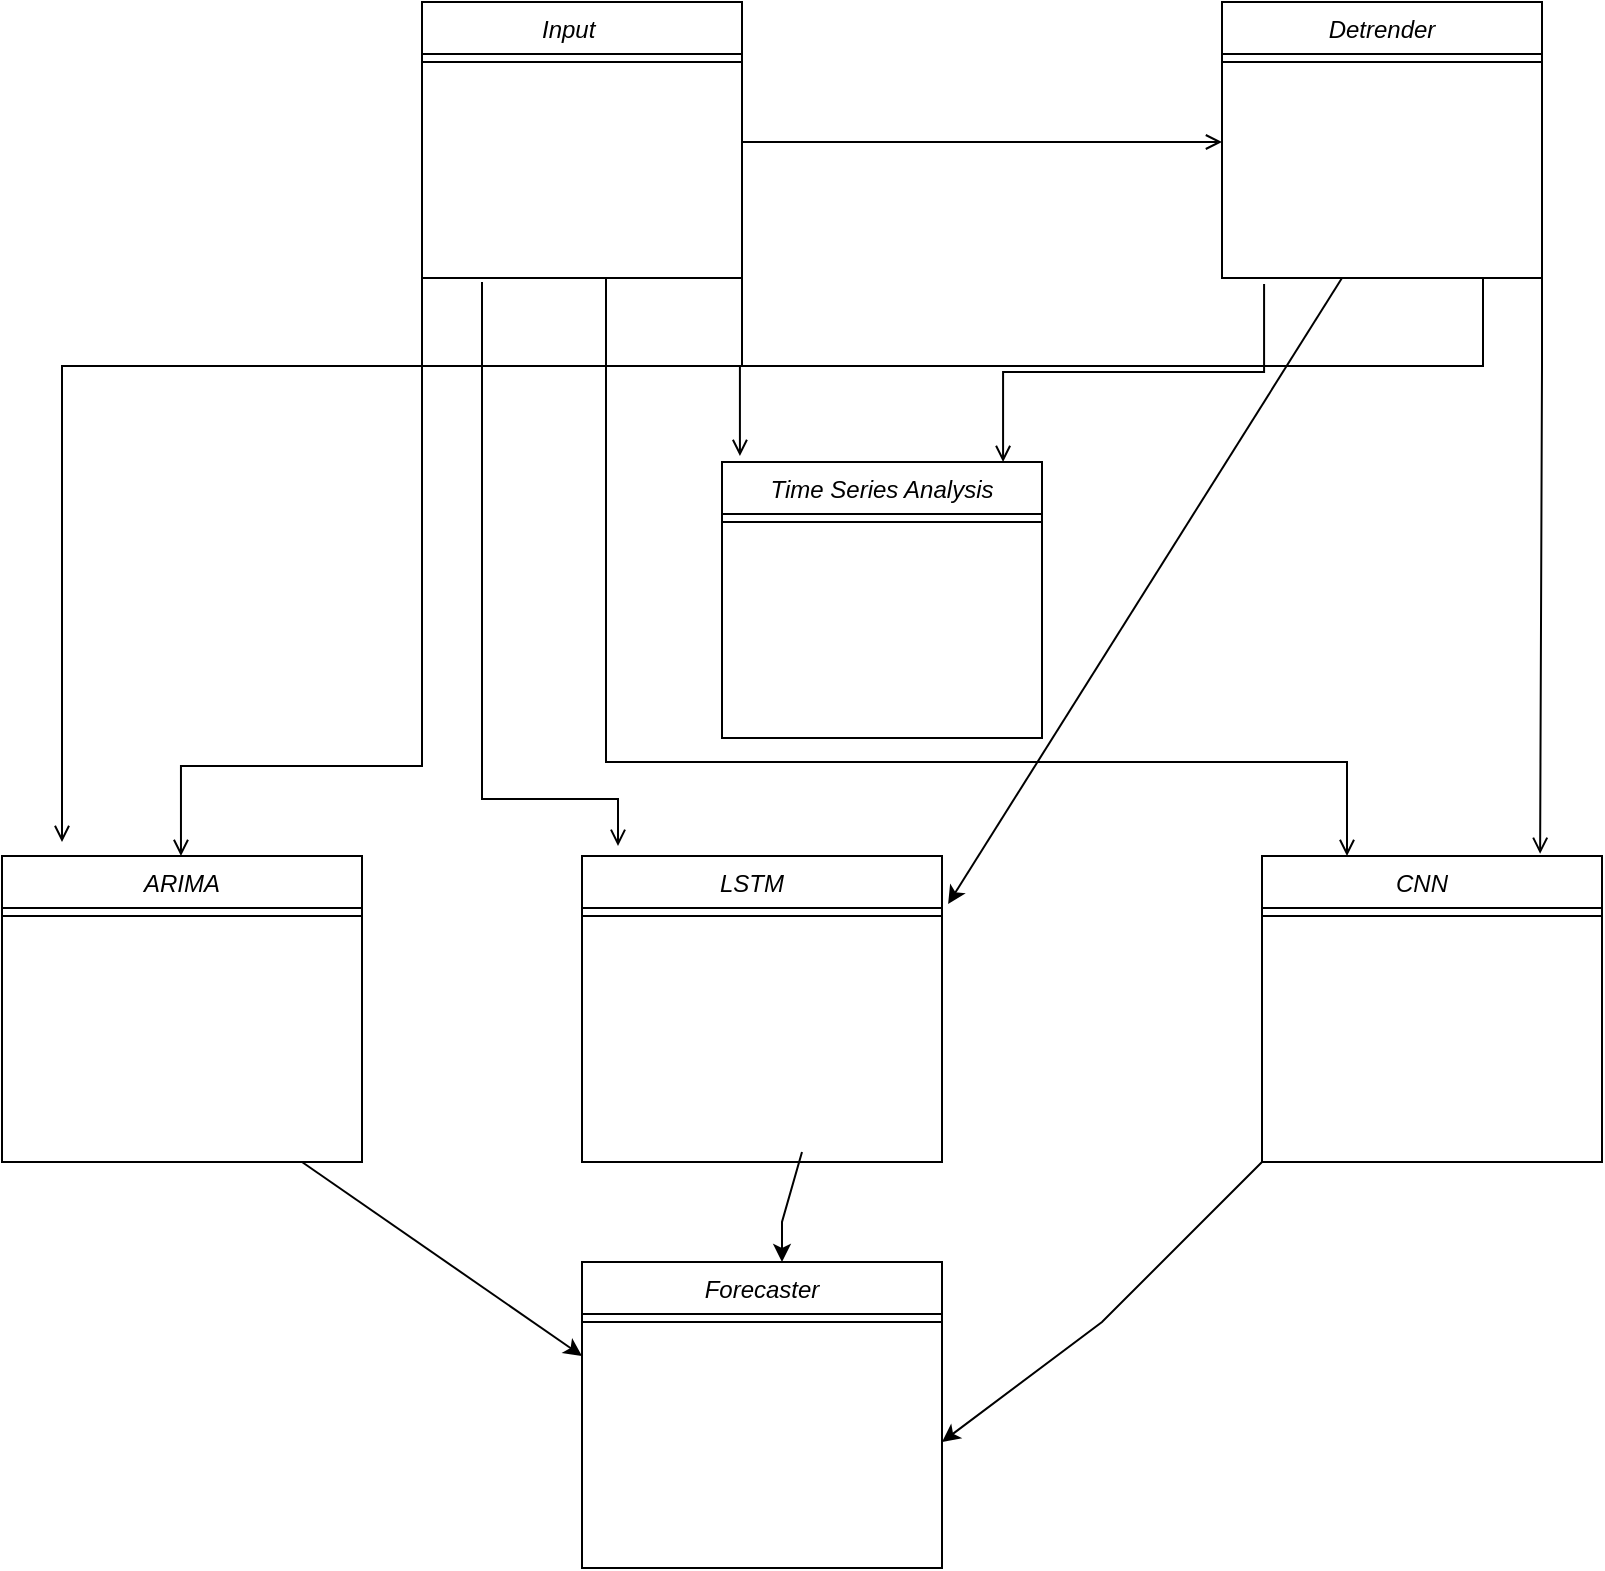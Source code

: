 <mxfile version="15.9.1" type="device"><diagram id="C5RBs43oDa-KdzZeNtuy" name="Page-1"><mxGraphModel dx="2249" dy="759" grid="1" gridSize="10" guides="1" tooltips="1" connect="1" arrows="1" fold="1" page="1" pageScale="1" pageWidth="827" pageHeight="1169" math="0" shadow="0"><root><mxCell id="WIyWlLk6GJQsqaUBKTNV-0"/><mxCell id="WIyWlLk6GJQsqaUBKTNV-1" parent="WIyWlLk6GJQsqaUBKTNV-0"/><mxCell id="zkfFHV4jXpPFQw0GAbJ--0" value="Input    &#xA;" style="swimlane;fontStyle=2;align=center;verticalAlign=top;childLayout=stackLayout;horizontal=1;startSize=26;horizontalStack=0;resizeParent=1;resizeLast=0;collapsible=1;marginBottom=0;rounded=0;shadow=0;strokeWidth=1;" parent="WIyWlLk6GJQsqaUBKTNV-1" vertex="1"><mxGeometry x="180" y="20" width="160" height="138" as="geometry"><mxRectangle x="230" y="140" width="160" height="26" as="alternateBounds"/></mxGeometry></mxCell><mxCell id="zkfFHV4jXpPFQw0GAbJ--4" value="" style="line;html=1;strokeWidth=1;align=left;verticalAlign=middle;spacingTop=-1;spacingLeft=3;spacingRight=3;rotatable=0;labelPosition=right;points=[];portConstraint=eastwest;" parent="zkfFHV4jXpPFQw0GAbJ--0" vertex="1"><mxGeometry y="26" width="160" height="8" as="geometry"/></mxCell><mxCell id="zkfFHV4jXpPFQw0GAbJ--26" value="" style="endArrow=open;shadow=0;strokeWidth=1;rounded=0;endFill=1;edgeStyle=elbowEdgeStyle;elbow=vertical;entryX=0;entryY=0.5;entryDx=0;entryDy=0;" parent="WIyWlLk6GJQsqaUBKTNV-1" source="zkfFHV4jXpPFQw0GAbJ--0" target="_-tSJKi2mEMn3MIQsIGv-0" edge="1"><mxGeometry x="0.5" y="41" relative="1" as="geometry"><mxPoint x="380" y="192" as="sourcePoint"/><mxPoint x="500" y="140" as="targetPoint"/><mxPoint x="-40" y="32" as="offset"/><Array as="points"><mxPoint x="440" y="90"/><mxPoint x="500" y="150"/><mxPoint x="410" y="150"/></Array></mxGeometry></mxCell><mxCell id="_-tSJKi2mEMn3MIQsIGv-0" value="Detrender" style="swimlane;fontStyle=2;align=center;verticalAlign=top;childLayout=stackLayout;horizontal=1;startSize=26;horizontalStack=0;resizeParent=1;resizeLast=0;collapsible=1;marginBottom=0;rounded=0;shadow=0;strokeWidth=1;" vertex="1" parent="WIyWlLk6GJQsqaUBKTNV-1"><mxGeometry x="580" y="20" width="160" height="138" as="geometry"><mxRectangle x="230" y="140" width="160" height="26" as="alternateBounds"/></mxGeometry></mxCell><mxCell id="_-tSJKi2mEMn3MIQsIGv-1" value="" style="line;html=1;strokeWidth=1;align=left;verticalAlign=middle;spacingTop=-1;spacingLeft=3;spacingRight=3;rotatable=0;labelPosition=right;points=[];portConstraint=eastwest;" vertex="1" parent="_-tSJKi2mEMn3MIQsIGv-0"><mxGeometry y="26" width="160" height="8" as="geometry"/></mxCell><mxCell id="_-tSJKi2mEMn3MIQsIGv-3" value="Time Series Analysis&#xA;" style="swimlane;fontStyle=2;align=center;verticalAlign=top;childLayout=stackLayout;horizontal=1;startSize=26;horizontalStack=0;resizeParent=1;resizeLast=0;collapsible=1;marginBottom=0;rounded=0;shadow=0;strokeWidth=1;" vertex="1" parent="WIyWlLk6GJQsqaUBKTNV-1"><mxGeometry x="330" y="250" width="160" height="138" as="geometry"><mxRectangle x="230" y="140" width="160" height="26" as="alternateBounds"/></mxGeometry></mxCell><mxCell id="_-tSJKi2mEMn3MIQsIGv-4" value="" style="line;html=1;strokeWidth=1;align=left;verticalAlign=middle;spacingTop=-1;spacingLeft=3;spacingRight=3;rotatable=0;labelPosition=right;points=[];portConstraint=eastwest;" vertex="1" parent="_-tSJKi2mEMn3MIQsIGv-3"><mxGeometry y="26" width="160" height="8" as="geometry"/></mxCell><mxCell id="_-tSJKi2mEMn3MIQsIGv-6" value="" style="endArrow=open;shadow=0;strokeWidth=1;rounded=0;endFill=1;edgeStyle=elbowEdgeStyle;elbow=vertical;exitX=1;exitY=1;exitDx=0;exitDy=0;entryX=0.056;entryY=-0.022;entryDx=0;entryDy=0;entryPerimeter=0;" edge="1" parent="WIyWlLk6GJQsqaUBKTNV-1" source="zkfFHV4jXpPFQw0GAbJ--0" target="_-tSJKi2mEMn3MIQsIGv-3"><mxGeometry x="0.5" y="41" relative="1" as="geometry"><mxPoint x="209.5" y="130" as="sourcePoint"/><mxPoint x="180" y="240" as="targetPoint"/><mxPoint x="-40" y="32" as="offset"/><Array as="points"><mxPoint x="209.5" y="202"/></Array></mxGeometry></mxCell><mxCell id="_-tSJKi2mEMn3MIQsIGv-7" value="ARIMA&#xA;" style="swimlane;fontStyle=2;align=center;verticalAlign=top;childLayout=stackLayout;horizontal=1;startSize=26;horizontalStack=0;resizeParent=1;resizeLast=0;collapsible=1;marginBottom=0;rounded=0;shadow=0;strokeWidth=1;" vertex="1" parent="WIyWlLk6GJQsqaUBKTNV-1"><mxGeometry x="-30" y="447" width="180" height="153" as="geometry"><mxRectangle x="230" y="140" width="160" height="26" as="alternateBounds"/></mxGeometry></mxCell><mxCell id="_-tSJKi2mEMn3MIQsIGv-8" value="" style="line;html=1;strokeWidth=1;align=left;verticalAlign=middle;spacingTop=-1;spacingLeft=3;spacingRight=3;rotatable=0;labelPosition=right;points=[];portConstraint=eastwest;" vertex="1" parent="_-tSJKi2mEMn3MIQsIGv-7"><mxGeometry y="26" width="180" height="8" as="geometry"/></mxCell><mxCell id="_-tSJKi2mEMn3MIQsIGv-10" value="LSTM    &#xA;" style="swimlane;fontStyle=2;align=center;verticalAlign=top;childLayout=stackLayout;horizontal=1;startSize=26;horizontalStack=0;resizeParent=1;resizeLast=0;collapsible=1;marginBottom=0;rounded=0;shadow=0;strokeWidth=1;" vertex="1" parent="WIyWlLk6GJQsqaUBKTNV-1"><mxGeometry x="260" y="447" width="180" height="153" as="geometry"><mxRectangle x="230" y="140" width="160" height="26" as="alternateBounds"/></mxGeometry></mxCell><mxCell id="_-tSJKi2mEMn3MIQsIGv-11" value="" style="line;html=1;strokeWidth=1;align=left;verticalAlign=middle;spacingTop=-1;spacingLeft=3;spacingRight=3;rotatable=0;labelPosition=right;points=[];portConstraint=eastwest;" vertex="1" parent="_-tSJKi2mEMn3MIQsIGv-10"><mxGeometry y="26" width="180" height="8" as="geometry"/></mxCell><mxCell id="_-tSJKi2mEMn3MIQsIGv-13" value="CNN    &#xA;" style="swimlane;fontStyle=2;align=center;verticalAlign=top;childLayout=stackLayout;horizontal=1;startSize=26;horizontalStack=0;resizeParent=1;resizeLast=0;collapsible=1;marginBottom=0;rounded=0;shadow=0;strokeWidth=1;" vertex="1" parent="WIyWlLk6GJQsqaUBKTNV-1"><mxGeometry x="600" y="447" width="170" height="153" as="geometry"><mxRectangle x="230" y="140" width="160" height="26" as="alternateBounds"/></mxGeometry></mxCell><mxCell id="_-tSJKi2mEMn3MIQsIGv-14" value="" style="line;html=1;strokeWidth=1;align=left;verticalAlign=middle;spacingTop=-1;spacingLeft=3;spacingRight=3;rotatable=0;labelPosition=right;points=[];portConstraint=eastwest;" vertex="1" parent="_-tSJKi2mEMn3MIQsIGv-13"><mxGeometry y="26" width="170" height="8" as="geometry"/></mxCell><mxCell id="_-tSJKi2mEMn3MIQsIGv-16" value="Forecaster" style="swimlane;fontStyle=2;align=center;verticalAlign=top;childLayout=stackLayout;horizontal=1;startSize=26;horizontalStack=0;resizeParent=1;resizeLast=0;collapsible=1;marginBottom=0;rounded=0;shadow=0;strokeWidth=1;" vertex="1" parent="WIyWlLk6GJQsqaUBKTNV-1"><mxGeometry x="260" y="650" width="180" height="153" as="geometry"><mxRectangle x="230" y="140" width="160" height="26" as="alternateBounds"/></mxGeometry></mxCell><mxCell id="_-tSJKi2mEMn3MIQsIGv-17" value="" style="line;html=1;strokeWidth=1;align=left;verticalAlign=middle;spacingTop=-1;spacingLeft=3;spacingRight=3;rotatable=0;labelPosition=right;points=[];portConstraint=eastwest;" vertex="1" parent="_-tSJKi2mEMn3MIQsIGv-16"><mxGeometry y="26" width="180" height="8" as="geometry"/></mxCell><mxCell id="_-tSJKi2mEMn3MIQsIGv-19" value="" style="endArrow=open;shadow=0;strokeWidth=1;rounded=0;endFill=1;edgeStyle=elbowEdgeStyle;elbow=vertical;exitX=1;exitY=1;exitDx=0;exitDy=0;" edge="1" parent="WIyWlLk6GJQsqaUBKTNV-1" target="_-tSJKi2mEMn3MIQsIGv-3"><mxGeometry x="0.5" y="41" relative="1" as="geometry"><mxPoint x="601.04" y="161.04" as="sourcePoint"/><mxPoint x="600" y="250.004" as="targetPoint"/><mxPoint x="-40" y="32" as="offset"/><Array as="points"><mxPoint x="470.54" y="205.04"/></Array></mxGeometry></mxCell><mxCell id="_-tSJKi2mEMn3MIQsIGv-20" value="" style="endArrow=open;shadow=0;strokeWidth=1;rounded=0;endFill=1;edgeStyle=elbowEdgeStyle;elbow=vertical;exitX=0;exitY=1;exitDx=0;exitDy=0;entryX=0.056;entryY=-0.022;entryDx=0;entryDy=0;entryPerimeter=0;" edge="1" parent="WIyWlLk6GJQsqaUBKTNV-1" source="zkfFHV4jXpPFQw0GAbJ--0"><mxGeometry x="0.5" y="41" relative="1" as="geometry"><mxPoint x="60.52" y="358.04" as="sourcePoint"/><mxPoint x="59.48" y="447.004" as="targetPoint"/><mxPoint x="-40" y="32" as="offset"/><Array as="points"><mxPoint x="-69.98" y="402.04"/></Array></mxGeometry></mxCell><mxCell id="_-tSJKi2mEMn3MIQsIGv-21" value="" style="endArrow=open;shadow=0;strokeWidth=1;rounded=0;endFill=1;edgeStyle=elbowEdgeStyle;elbow=vertical;entryX=0.1;entryY=-0.033;entryDx=0;entryDy=0;entryPerimeter=0;" edge="1" parent="WIyWlLk6GJQsqaUBKTNV-1" target="_-tSJKi2mEMn3MIQsIGv-10"><mxGeometry x="0.5" y="41" relative="1" as="geometry"><mxPoint x="210" y="160" as="sourcePoint"/><mxPoint x="190" y="463.504" as="targetPoint"/><mxPoint x="-40" y="32" as="offset"/><Array as="points"><mxPoint x="60.54" y="418.54"/></Array></mxGeometry></mxCell><mxCell id="_-tSJKi2mEMn3MIQsIGv-22" value="" style="endArrow=open;shadow=0;strokeWidth=1;rounded=0;endFill=1;edgeStyle=elbowEdgeStyle;elbow=vertical;entryX=0.25;entryY=0;entryDx=0;entryDy=0;" edge="1" parent="WIyWlLk6GJQsqaUBKTNV-1" target="_-tSJKi2mEMn3MIQsIGv-13"><mxGeometry x="0.5" y="41" relative="1" as="geometry"><mxPoint x="272" y="158" as="sourcePoint"/><mxPoint x="340" y="439.951" as="targetPoint"/><mxPoint x="-40" y="32" as="offset"/><Array as="points"><mxPoint x="450" y="400"/><mxPoint x="122.54" y="416.54"/></Array></mxGeometry></mxCell><mxCell id="_-tSJKi2mEMn3MIQsIGv-23" value="" style="endArrow=classic;html=1;rounded=0;entryX=0;entryY=0.5;entryDx=0;entryDy=0;" edge="1" parent="WIyWlLk6GJQsqaUBKTNV-1"><mxGeometry width="50" height="50" relative="1" as="geometry"><mxPoint x="120" y="600" as="sourcePoint"/><mxPoint x="260" y="697" as="targetPoint"/></mxGeometry></mxCell><mxCell id="_-tSJKi2mEMn3MIQsIGv-24" value="" style="endArrow=classic;html=1;rounded=0;" edge="1" parent="WIyWlLk6GJQsqaUBKTNV-1"><mxGeometry width="50" height="50" relative="1" as="geometry"><mxPoint x="600" y="600" as="sourcePoint"/><mxPoint x="440" y="740" as="targetPoint"/><Array as="points"><mxPoint x="520" y="680"/></Array></mxGeometry></mxCell><mxCell id="_-tSJKi2mEMn3MIQsIGv-25" value="" style="endArrow=classic;html=1;rounded=0;" edge="1" parent="WIyWlLk6GJQsqaUBKTNV-1"><mxGeometry width="50" height="50" relative="1" as="geometry"><mxPoint x="370" y="595" as="sourcePoint"/><mxPoint x="360" y="650" as="targetPoint"/><Array as="points"><mxPoint x="360" y="630"/></Array></mxGeometry></mxCell><mxCell id="_-tSJKi2mEMn3MIQsIGv-26" value="" style="endArrow=open;shadow=0;strokeWidth=1;rounded=0;endFill=1;edgeStyle=elbowEdgeStyle;elbow=vertical;exitX=1;exitY=1;exitDx=0;exitDy=0;entryX=0.818;entryY=-0.007;entryDx=0;entryDy=0;entryPerimeter=0;" edge="1" parent="WIyWlLk6GJQsqaUBKTNV-1" target="_-tSJKi2mEMn3MIQsIGv-13"><mxGeometry x="0.5" y="41" relative="1" as="geometry"><mxPoint x="740" y="158.0" as="sourcePoint"/><mxPoint x="609.5" y="246.96" as="targetPoint"/><mxPoint x="-40" y="32" as="offset"/><Array as="points"><mxPoint x="609.5" y="202"/></Array></mxGeometry></mxCell><mxCell id="_-tSJKi2mEMn3MIQsIGv-27" value="" style="endArrow=classic;html=1;rounded=0;entryX=1.017;entryY=0.157;entryDx=0;entryDy=0;entryPerimeter=0;" edge="1" parent="WIyWlLk6GJQsqaUBKTNV-1" target="_-tSJKi2mEMn3MIQsIGv-10"><mxGeometry width="50" height="50" relative="1" as="geometry"><mxPoint x="640" y="158" as="sourcePoint"/><mxPoint x="640" y="218" as="targetPoint"/></mxGeometry></mxCell><mxCell id="_-tSJKi2mEMn3MIQsIGv-28" value="" style="endArrow=open;shadow=0;strokeWidth=1;rounded=0;endFill=1;edgeStyle=elbowEdgeStyle;elbow=vertical;exitX=1;exitY=1;exitDx=0;exitDy=0;" edge="1" parent="WIyWlLk6GJQsqaUBKTNV-1"><mxGeometry x="0.5" y="41" relative="1" as="geometry"><mxPoint x="710.5" y="158.0" as="sourcePoint"/><mxPoint y="440" as="targetPoint"/><mxPoint x="-40" y="32" as="offset"/><Array as="points"><mxPoint x="580" y="202"/></Array></mxGeometry></mxCell></root></mxGraphModel></diagram></mxfile>